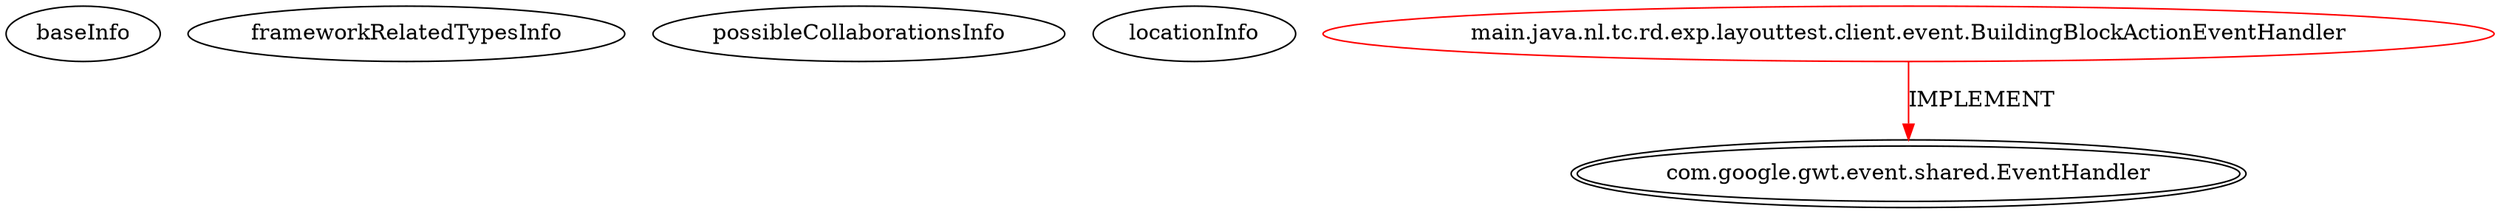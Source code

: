 digraph {
baseInfo[graphId=4339,category="extension_graph",isAnonymous=false,possibleRelation=false]
frameworkRelatedTypesInfo[0="com.google.gwt.event.shared.EventHandler"]
possibleCollaborationsInfo[]
locationInfo[projectName="rdomingonl-layoutTest",filePath="/rdomingonl-layoutTest/layoutTest-master/src/main/java/nl/tc/rd/exp/layouttest/client/event/BuildingBlockActionEventHandler.java",contextSignature="BuildingBlockActionEventHandler",graphId="4339"]
0[label="main.java.nl.tc.rd.exp.layouttest.client.event.BuildingBlockActionEventHandler",vertexType="ROOT_CLIENT_CLASS_DECLARATION",isFrameworkType=false,color=red]
1[label="com.google.gwt.event.shared.EventHandler",vertexType="FRAMEWORK_INTERFACE_TYPE",isFrameworkType=true,peripheries=2]
0->1[label="IMPLEMENT",color=red]
}
